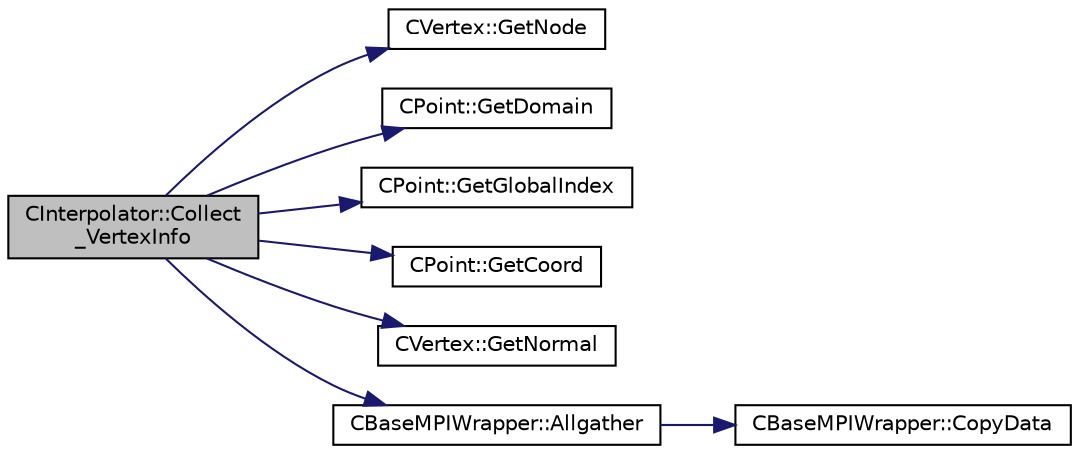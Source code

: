 digraph "CInterpolator::Collect_VertexInfo"
{
  edge [fontname="Helvetica",fontsize="10",labelfontname="Helvetica",labelfontsize="10"];
  node [fontname="Helvetica",fontsize="10",shape=record];
  rankdir="LR";
  Node23 [label="CInterpolator::Collect\l_VertexInfo",height=0.2,width=0.4,color="black", fillcolor="grey75", style="filled", fontcolor="black"];
  Node23 -> Node24 [color="midnightblue",fontsize="10",style="solid",fontname="Helvetica"];
  Node24 [label="CVertex::GetNode",height=0.2,width=0.4,color="black", fillcolor="white", style="filled",URL="$class_c_vertex.html#a95c513bf927464157ed96b6c79779a1f",tooltip="Get the node of the vertex. "];
  Node23 -> Node25 [color="midnightblue",fontsize="10",style="solid",fontname="Helvetica"];
  Node25 [label="CPoint::GetDomain",height=0.2,width=0.4,color="black", fillcolor="white", style="filled",URL="$class_c_point.html#a1d7e22a60d4cfef356af1cba2bab3e55",tooltip="For parallel computation, its indicates if a point must be computed or not. "];
  Node23 -> Node26 [color="midnightblue",fontsize="10",style="solid",fontname="Helvetica"];
  Node26 [label="CPoint::GetGlobalIndex",height=0.2,width=0.4,color="black", fillcolor="white", style="filled",URL="$class_c_point.html#ab546170a5a03ef210a75fc5531910050",tooltip="Get the global index in a parallel computation. "];
  Node23 -> Node27 [color="midnightblue",fontsize="10",style="solid",fontname="Helvetica"];
  Node27 [label="CPoint::GetCoord",height=0.2,width=0.4,color="black", fillcolor="white", style="filled",URL="$class_c_point.html#a95fe081d22e96e190cb3edcbf0d6525f",tooltip="Get the coordinates dor the control volume. "];
  Node23 -> Node28 [color="midnightblue",fontsize="10",style="solid",fontname="Helvetica"];
  Node28 [label="CVertex::GetNormal",height=0.2,width=0.4,color="black", fillcolor="white", style="filled",URL="$class_c_vertex.html#a0d289163c6f3384822fcb9ae86fc1c39",tooltip="Copy the the normal vector of a face. "];
  Node23 -> Node29 [color="midnightblue",fontsize="10",style="solid",fontname="Helvetica"];
  Node29 [label="CBaseMPIWrapper::Allgather",height=0.2,width=0.4,color="black", fillcolor="white", style="filled",URL="$class_c_base_m_p_i_wrapper.html#a55195abbb7206e08a4933fa53cd41923"];
  Node29 -> Node30 [color="midnightblue",fontsize="10",style="solid",fontname="Helvetica"];
  Node30 [label="CBaseMPIWrapper::CopyData",height=0.2,width=0.4,color="black", fillcolor="white", style="filled",URL="$class_c_base_m_p_i_wrapper.html#a4725cc1dd65b161b483e812a538a5e36"];
}
